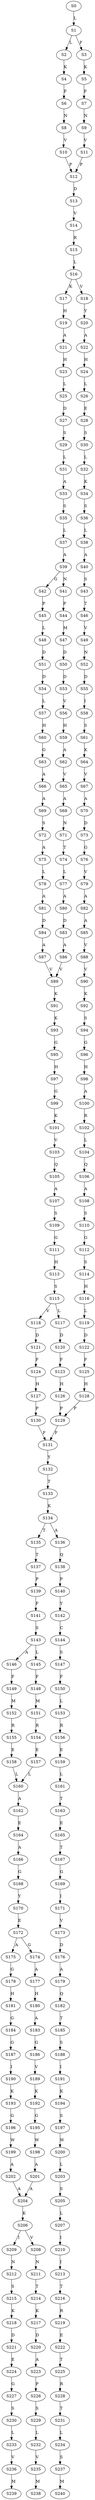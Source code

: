 strict digraph  {
	S0 -> S1 [ label = L ];
	S1 -> S2 [ label = L ];
	S1 -> S3 [ label = F ];
	S2 -> S4 [ label = K ];
	S3 -> S5 [ label = K ];
	S4 -> S6 [ label = F ];
	S5 -> S7 [ label = F ];
	S6 -> S8 [ label = N ];
	S7 -> S9 [ label = N ];
	S8 -> S10 [ label = V ];
	S9 -> S11 [ label = V ];
	S10 -> S12 [ label = P ];
	S11 -> S12 [ label = P ];
	S12 -> S13 [ label = D ];
	S13 -> S14 [ label = V ];
	S14 -> S15 [ label = R ];
	S15 -> S16 [ label = L ];
	S16 -> S17 [ label = K ];
	S16 -> S18 [ label = V ];
	S17 -> S19 [ label = H ];
	S18 -> S20 [ label = Y ];
	S19 -> S21 [ label = A ];
	S20 -> S22 [ label = A ];
	S21 -> S23 [ label = H ];
	S22 -> S24 [ label = H ];
	S23 -> S25 [ label = L ];
	S24 -> S26 [ label = L ];
	S25 -> S27 [ label = D ];
	S26 -> S28 [ label = E ];
	S27 -> S29 [ label = S ];
	S28 -> S30 [ label = S ];
	S29 -> S31 [ label = L ];
	S30 -> S32 [ label = L ];
	S31 -> S33 [ label = A ];
	S32 -> S34 [ label = K ];
	S33 -> S35 [ label = S ];
	S34 -> S36 [ label = S ];
	S35 -> S37 [ label = L ];
	S36 -> S38 [ label = L ];
	S37 -> S39 [ label = A ];
	S38 -> S40 [ label = A ];
	S39 -> S41 [ label = N ];
	S39 -> S42 [ label = G ];
	S40 -> S43 [ label = S ];
	S41 -> S44 [ label = P ];
	S42 -> S45 [ label = P ];
	S43 -> S46 [ label = T ];
	S44 -> S47 [ label = M ];
	S45 -> S48 [ label = L ];
	S46 -> S49 [ label = V ];
	S47 -> S50 [ label = D ];
	S48 -> S51 [ label = D ];
	S49 -> S52 [ label = N ];
	S50 -> S53 [ label = D ];
	S51 -> S54 [ label = D ];
	S52 -> S55 [ label = D ];
	S53 -> S56 [ label = V ];
	S54 -> S57 [ label = L ];
	S55 -> S58 [ label = I ];
	S56 -> S59 [ label = H ];
	S57 -> S60 [ label = H ];
	S58 -> S61 [ label = S ];
	S59 -> S62 [ label = A ];
	S60 -> S63 [ label = G ];
	S61 -> S64 [ label = K ];
	S62 -> S65 [ label = V ];
	S63 -> S66 [ label = A ];
	S64 -> S67 [ label = V ];
	S65 -> S68 [ label = A ];
	S66 -> S69 [ label = A ];
	S67 -> S70 [ label = A ];
	S68 -> S71 [ label = N ];
	S69 -> S72 [ label = S ];
	S70 -> S73 [ label = D ];
	S71 -> S74 [ label = T ];
	S72 -> S75 [ label = A ];
	S73 -> S76 [ label = G ];
	S74 -> S77 [ label = L ];
	S75 -> S78 [ label = L ];
	S76 -> S79 [ label = V ];
	S77 -> S80 [ label = A ];
	S78 -> S81 [ label = A ];
	S79 -> S82 [ label = A ];
	S80 -> S83 [ label = D ];
	S81 -> S84 [ label = D ];
	S82 -> S85 [ label = A ];
	S83 -> S86 [ label = A ];
	S84 -> S87 [ label = A ];
	S85 -> S88 [ label = V ];
	S86 -> S89 [ label = V ];
	S87 -> S89 [ label = V ];
	S88 -> S90 [ label = V ];
	S89 -> S91 [ label = K ];
	S90 -> S92 [ label = K ];
	S91 -> S93 [ label = K ];
	S92 -> S94 [ label = S ];
	S93 -> S95 [ label = G ];
	S94 -> S96 [ label = G ];
	S95 -> S97 [ label = H ];
	S96 -> S98 [ label = H ];
	S97 -> S99 [ label = G ];
	S98 -> S100 [ label = A ];
	S99 -> S101 [ label = K ];
	S100 -> S102 [ label = R ];
	S101 -> S103 [ label = V ];
	S102 -> S104 [ label = L ];
	S103 -> S105 [ label = Q ];
	S104 -> S106 [ label = Q ];
	S105 -> S107 [ label = A ];
	S106 -> S108 [ label = A ];
	S107 -> S109 [ label = S ];
	S108 -> S110 [ label = S ];
	S109 -> S111 [ label = G ];
	S110 -> S112 [ label = G ];
	S111 -> S113 [ label = H ];
	S112 -> S114 [ label = S ];
	S113 -> S115 [ label = S ];
	S114 -> S116 [ label = H ];
	S115 -> S117 [ label = L ];
	S115 -> S118 [ label = V ];
	S116 -> S119 [ label = L ];
	S117 -> S120 [ label = D ];
	S118 -> S121 [ label = D ];
	S119 -> S122 [ label = D ];
	S120 -> S123 [ label = F ];
	S121 -> S124 [ label = F ];
	S122 -> S125 [ label = F ];
	S123 -> S126 [ label = H ];
	S124 -> S127 [ label = H ];
	S125 -> S128 [ label = H ];
	S126 -> S129 [ label = P ];
	S127 -> S130 [ label = P ];
	S128 -> S129 [ label = P ];
	S129 -> S131 [ label = F ];
	S130 -> S131 [ label = F ];
	S131 -> S132 [ label = Y ];
	S132 -> S133 [ label = T ];
	S133 -> S134 [ label = K ];
	S134 -> S135 [ label = T ];
	S134 -> S136 [ label = A ];
	S135 -> S137 [ label = T ];
	S136 -> S138 [ label = Q ];
	S137 -> S139 [ label = P ];
	S138 -> S140 [ label = P ];
	S139 -> S141 [ label = F ];
	S140 -> S142 [ label = Y ];
	S141 -> S143 [ label = S ];
	S142 -> S144 [ label = C ];
	S143 -> S145 [ label = L ];
	S143 -> S146 [ label = A ];
	S144 -> S147 [ label = S ];
	S145 -> S148 [ label = F ];
	S146 -> S149 [ label = F ];
	S147 -> S150 [ label = F ];
	S148 -> S151 [ label = M ];
	S149 -> S152 [ label = M ];
	S150 -> S153 [ label = L ];
	S151 -> S154 [ label = R ];
	S152 -> S155 [ label = R ];
	S153 -> S156 [ label = R ];
	S154 -> S157 [ label = E ];
	S155 -> S158 [ label = E ];
	S156 -> S159 [ label = E ];
	S157 -> S160 [ label = L ];
	S158 -> S160 [ label = L ];
	S159 -> S161 [ label = L ];
	S160 -> S162 [ label = A ];
	S161 -> S163 [ label = T ];
	S162 -> S164 [ label = E ];
	S163 -> S165 [ label = E ];
	S164 -> S166 [ label = A ];
	S165 -> S167 [ label = T ];
	S166 -> S168 [ label = G ];
	S167 -> S169 [ label = G ];
	S168 -> S170 [ label = Y ];
	S169 -> S171 [ label = I ];
	S170 -> S172 [ label = E ];
	S171 -> S173 [ label = V ];
	S172 -> S174 [ label = G ];
	S172 -> S175 [ label = A ];
	S173 -> S176 [ label = D ];
	S174 -> S177 [ label = A ];
	S175 -> S178 [ label = G ];
	S176 -> S179 [ label = A ];
	S177 -> S180 [ label = H ];
	S178 -> S181 [ label = H ];
	S179 -> S182 [ label = Q ];
	S180 -> S183 [ label = A ];
	S181 -> S184 [ label = G ];
	S182 -> S185 [ label = T ];
	S183 -> S186 [ label = G ];
	S184 -> S187 [ label = G ];
	S185 -> S188 [ label = S ];
	S186 -> S189 [ label = V ];
	S187 -> S190 [ label = I ];
	S188 -> S191 [ label = I ];
	S189 -> S192 [ label = K ];
	S190 -> S193 [ label = K ];
	S191 -> S194 [ label = K ];
	S192 -> S195 [ label = G ];
	S193 -> S196 [ label = G ];
	S194 -> S197 [ label = S ];
	S195 -> S198 [ label = W ];
	S196 -> S199 [ label = W ];
	S197 -> S200 [ label = W ];
	S198 -> S201 [ label = A ];
	S199 -> S202 [ label = A ];
	S200 -> S203 [ label = L ];
	S201 -> S204 [ label = A ];
	S202 -> S204 [ label = A ];
	S203 -> S205 [ label = S ];
	S204 -> S206 [ label = K ];
	S205 -> S207 [ label = L ];
	S206 -> S208 [ label = V ];
	S206 -> S209 [ label = I ];
	S207 -> S210 [ label = I ];
	S208 -> S211 [ label = N ];
	S209 -> S212 [ label = N ];
	S210 -> S213 [ label = I ];
	S211 -> S214 [ label = T ];
	S212 -> S215 [ label = S ];
	S213 -> S216 [ label = T ];
	S214 -> S217 [ label = K ];
	S215 -> S218 [ label = K ];
	S216 -> S219 [ label = R ];
	S217 -> S220 [ label = D ];
	S218 -> S221 [ label = D ];
	S219 -> S222 [ label = E ];
	S220 -> S223 [ label = A ];
	S221 -> S224 [ label = E ];
	S222 -> S225 [ label = T ];
	S223 -> S226 [ label = P ];
	S224 -> S227 [ label = G ];
	S225 -> S228 [ label = R ];
	S226 -> S229 [ label = S ];
	S227 -> S230 [ label = S ];
	S228 -> S231 [ label = T ];
	S229 -> S232 [ label = L ];
	S230 -> S233 [ label = L ];
	S231 -> S234 [ label = L ];
	S232 -> S235 [ label = V ];
	S233 -> S236 [ label = V ];
	S234 -> S237 [ label = S ];
	S235 -> S238 [ label = M ];
	S236 -> S239 [ label = M ];
	S237 -> S240 [ label = M ];
}
